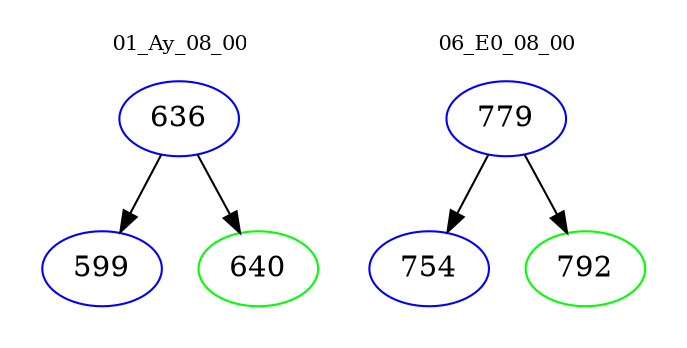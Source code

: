 digraph{
subgraph cluster_0 {
color = white
label = "01_Ay_08_00";
fontsize=10;
T0_636 [label="636", color="blue"]
T0_636 -> T0_599 [color="black"]
T0_599 [label="599", color="blue"]
T0_636 -> T0_640 [color="black"]
T0_640 [label="640", color="green"]
}
subgraph cluster_1 {
color = white
label = "06_E0_08_00";
fontsize=10;
T1_779 [label="779", color="blue"]
T1_779 -> T1_754 [color="black"]
T1_754 [label="754", color="blue"]
T1_779 -> T1_792 [color="black"]
T1_792 [label="792", color="green"]
}
}
